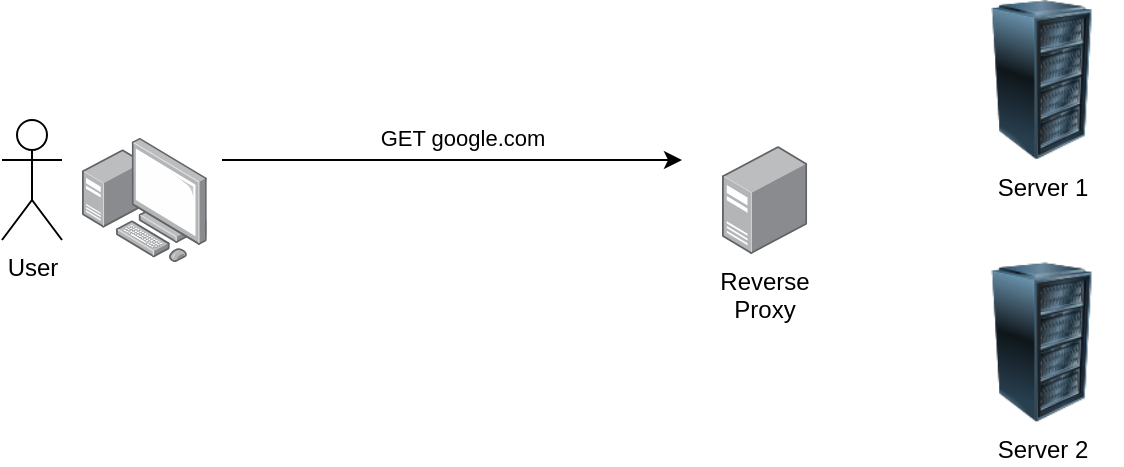 <mxfile version="24.2.1" type="device">
  <diagram name="Seite-1" id="B4rIuCBsE0GRSXjB3YdN">
    <mxGraphModel dx="934" dy="546" grid="1" gridSize="10" guides="1" tooltips="1" connect="1" arrows="1" fold="1" page="1" pageScale="1" pageWidth="827" pageHeight="1169" math="0" shadow="0">
      <root>
        <mxCell id="0" />
        <mxCell id="1" parent="0" />
        <mxCell id="0GZqtNPT6WlLZFyw6rD0-1" value="" style="image;points=[];aspect=fixed;html=1;align=center;shadow=0;dashed=0;image=img/lib/allied_telesis/computer_and_terminals/Personal_Computer_with_Server.svg;" vertex="1" parent="1">
          <mxGeometry x="170" y="118.8" width="62.4" height="62.4" as="geometry" />
        </mxCell>
        <mxCell id="0GZqtNPT6WlLZFyw6rD0-2" value="Server 1" style="image;html=1;image=img/lib/clip_art/computers/Server_Rack_128x128.png" vertex="1" parent="1">
          <mxGeometry x="610" y="50" width="80" height="80" as="geometry" />
        </mxCell>
        <mxCell id="0GZqtNPT6WlLZFyw6rD0-3" value="" style="endArrow=classic;html=1;rounded=0;" edge="1" parent="1">
          <mxGeometry width="50" height="50" relative="1" as="geometry">
            <mxPoint x="240" y="130" as="sourcePoint" />
            <mxPoint x="470" y="130" as="targetPoint" />
          </mxGeometry>
        </mxCell>
        <mxCell id="0GZqtNPT6WlLZFyw6rD0-4" value="GET google.com" style="edgeLabel;html=1;align=center;verticalAlign=middle;resizable=0;points=[];" vertex="1" connectable="0" parent="0GZqtNPT6WlLZFyw6rD0-3">
          <mxGeometry x="-0.139" y="4" relative="1" as="geometry">
            <mxPoint x="21" y="-7" as="offset" />
          </mxGeometry>
        </mxCell>
        <mxCell id="0GZqtNPT6WlLZFyw6rD0-5" value="User" style="shape=umlActor;verticalLabelPosition=bottom;verticalAlign=top;html=1;outlineConnect=0;" vertex="1" parent="1">
          <mxGeometry x="130" y="110" width="30" height="60" as="geometry" />
        </mxCell>
        <mxCell id="0GZqtNPT6WlLZFyw6rD0-6" value="Reverse&lt;div&gt;Proxy&lt;/div&gt;" style="image;points=[];aspect=fixed;html=1;align=center;shadow=0;dashed=0;image=img/lib/allied_telesis/computer_and_terminals/Server_Desktop.svg;" vertex="1" parent="1">
          <mxGeometry x="490" y="123" width="42.6" height="54" as="geometry" />
        </mxCell>
        <mxCell id="0GZqtNPT6WlLZFyw6rD0-7" value="Server 2" style="image;html=1;image=img/lib/clip_art/computers/Server_Rack_128x128.png" vertex="1" parent="1">
          <mxGeometry x="610" y="181.2" width="80" height="80" as="geometry" />
        </mxCell>
      </root>
    </mxGraphModel>
  </diagram>
</mxfile>

